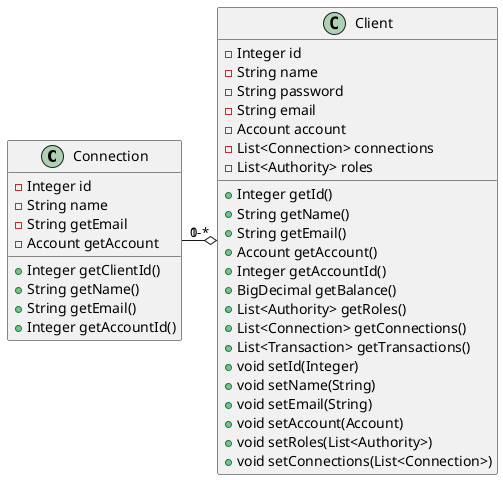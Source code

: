 @startuml
page 2x5




class Connection
{
    - Integer id
    - String name
    - String getEmail
    - Account getAccount

    + Integer getClientId()
    + String getName()
    + String getEmail()
    + Integer getAccountId()
}

'class Authority
'{
'    - Integer id;
'    - String name;
'    + Integer getId()
'    + String getName()
'    + void setId(Integer id)
'    + void setName(String name)
'}

'class Account
'{
'    - Integer id
'    - Client client
'    - BigDecimal balance
'    - List<Transaction> payers
'    - List<Transaction> recipients
'
'    + Integer getId()
'    + Client getClient()
'    + BigDecimal getBalance()
'    + List<Transaction> getPayers()
'    + List<Transaction> getRecipients()
'    + List<Transaction> getTransactions()
'}


'class Transaction
'{
'    - Integer id;
'    - BigDecimal transactionAmount;
'    - String description;
'    - LocalDateTime moment;
'    - Account payerAccount;
'    - Account recipientAccount;
'    - String connectionName;
'    - BigDecimal amount;
'
'    + Integer getId()
'    + void setId(Integer id)
'    + BigDecimal getTransactionAmount()
'    + void setTransactionAmount(BigDecimal amount)
'    + String getDescription()
'    + void setDescription(String description)
'    + Account getPayerAccount()
'    + void setPayerAccount(Account payer)
'    + Account getRecipientAccount()
'    + void setRecipientAccount(Account recipient)
'    + LocalDateTime getMoment()
'    + void setMoment(LocalDateTime moment)
'    + String getConnectionName()
'    + void setConnectionName(String connectionName)
'    + BigDecimal getAmount()
'    + void setAmount(BigDecimal amount)
'}



class Client
{
    - Integer id
    - String name
    - String password
    - String email
    - Account account
    - List<Connection> connections
    - List<Authority> roles

    + Integer getId()
    + String getName()
    + String getEmail()
    + Account getAccount()
    + Integer getAccountId()
    + BigDecimal getBalance()
    + List<Authority> getRoles()
    + List<Connection> getConnections()
    + List<Transaction> getTransactions()
    + void setId(Integer)
    + void setName(String)
    + void setEmail(String)
    + void setAccount(Account)
    + void setRoles(List<Authority>)
    + void setConnections(List<Connection>)
}

Connection "1" -o "0-*" Client
'Account "0-*" o- "2" Transaction
'Client "1" *- "1" Account
'Client "1-*" *-- "0-*" Authority
@enduml